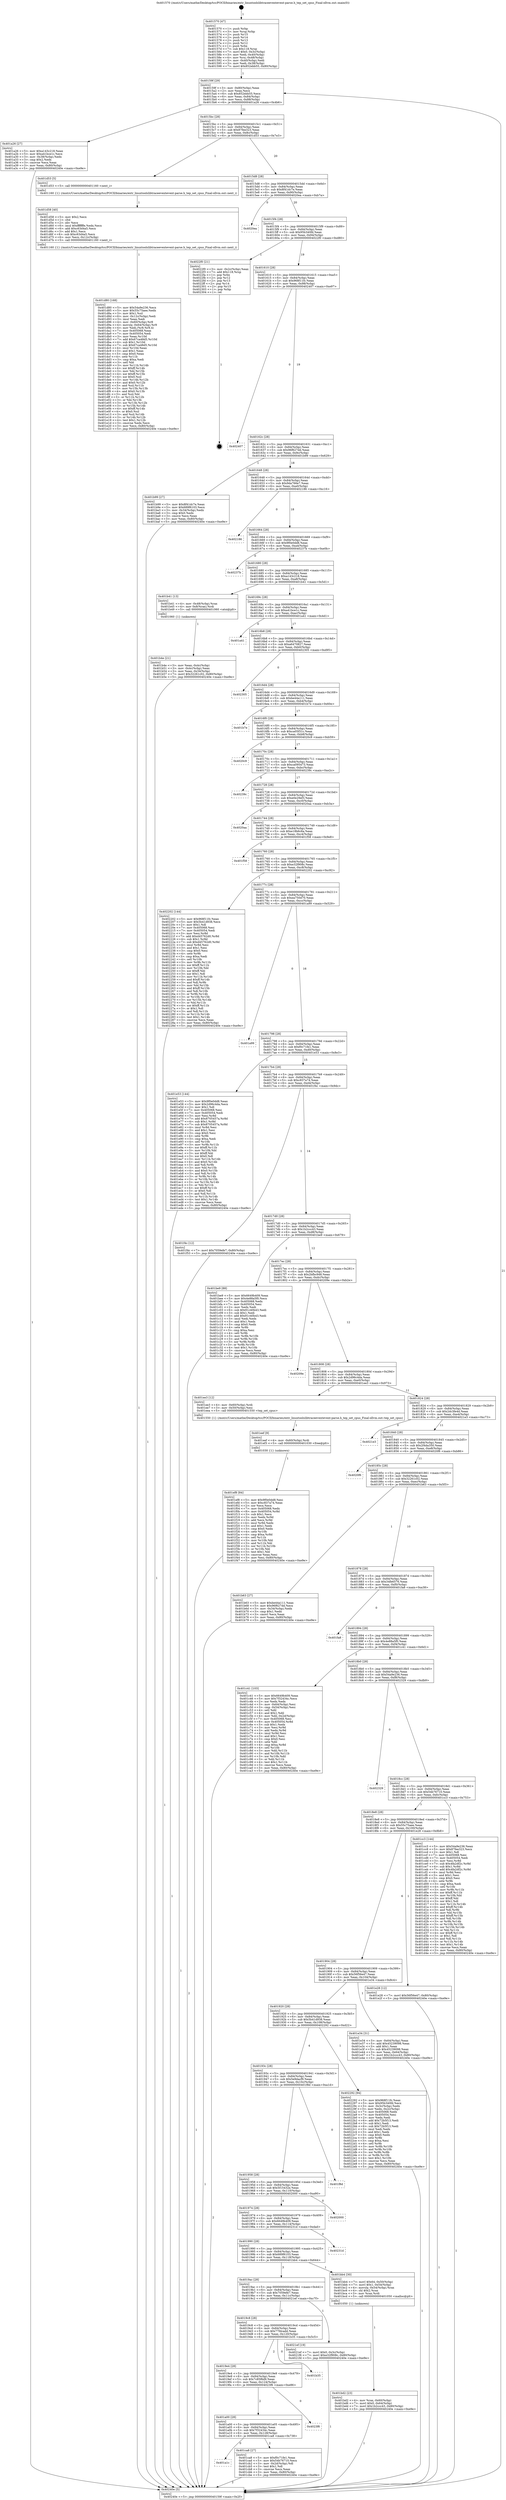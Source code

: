 digraph "0x401570" {
  label = "0x401570 (/mnt/c/Users/mathe/Desktop/tcc/POCII/binaries/extr_linuxtoolslibtraceeventevent-parse.h_tep_set_cpus_Final-ollvm.out::main(0))"
  labelloc = "t"
  node[shape=record]

  Entry [label="",width=0.3,height=0.3,shape=circle,fillcolor=black,style=filled]
  "0x40159f" [label="{
     0x40159f [29]\l
     | [instrs]\l
     &nbsp;&nbsp;0x40159f \<+3\>: mov -0x80(%rbp),%eax\l
     &nbsp;&nbsp;0x4015a2 \<+2\>: mov %eax,%ecx\l
     &nbsp;&nbsp;0x4015a4 \<+6\>: sub $0x852ebb55,%ecx\l
     &nbsp;&nbsp;0x4015aa \<+6\>: mov %eax,-0x84(%rbp)\l
     &nbsp;&nbsp;0x4015b0 \<+6\>: mov %ecx,-0x88(%rbp)\l
     &nbsp;&nbsp;0x4015b6 \<+6\>: je 0000000000401a26 \<main+0x4b6\>\l
  }"]
  "0x401a26" [label="{
     0x401a26 [27]\l
     | [instrs]\l
     &nbsp;&nbsp;0x401a26 \<+5\>: mov $0xa143c218,%eax\l
     &nbsp;&nbsp;0x401a2b \<+5\>: mov $0xa41bce1c,%ecx\l
     &nbsp;&nbsp;0x401a30 \<+3\>: mov -0x38(%rbp),%edx\l
     &nbsp;&nbsp;0x401a33 \<+3\>: cmp $0x2,%edx\l
     &nbsp;&nbsp;0x401a36 \<+3\>: cmovne %ecx,%eax\l
     &nbsp;&nbsp;0x401a39 \<+3\>: mov %eax,-0x80(%rbp)\l
     &nbsp;&nbsp;0x401a3c \<+5\>: jmp 000000000040240e \<main+0xe9e\>\l
  }"]
  "0x4015bc" [label="{
     0x4015bc [28]\l
     | [instrs]\l
     &nbsp;&nbsp;0x4015bc \<+5\>: jmp 00000000004015c1 \<main+0x51\>\l
     &nbsp;&nbsp;0x4015c1 \<+6\>: mov -0x84(%rbp),%eax\l
     &nbsp;&nbsp;0x4015c7 \<+5\>: sub $0x87fee323,%eax\l
     &nbsp;&nbsp;0x4015cc \<+6\>: mov %eax,-0x8c(%rbp)\l
     &nbsp;&nbsp;0x4015d2 \<+6\>: je 0000000000401d53 \<main+0x7e3\>\l
  }"]
  "0x40240e" [label="{
     0x40240e [5]\l
     | [instrs]\l
     &nbsp;&nbsp;0x40240e \<+5\>: jmp 000000000040159f \<main+0x2f\>\l
  }"]
  "0x401570" [label="{
     0x401570 [47]\l
     | [instrs]\l
     &nbsp;&nbsp;0x401570 \<+1\>: push %rbp\l
     &nbsp;&nbsp;0x401571 \<+3\>: mov %rsp,%rbp\l
     &nbsp;&nbsp;0x401574 \<+2\>: push %r15\l
     &nbsp;&nbsp;0x401576 \<+2\>: push %r14\l
     &nbsp;&nbsp;0x401578 \<+2\>: push %r13\l
     &nbsp;&nbsp;0x40157a \<+2\>: push %r12\l
     &nbsp;&nbsp;0x40157c \<+1\>: push %rbx\l
     &nbsp;&nbsp;0x40157d \<+7\>: sub $0x118,%rsp\l
     &nbsp;&nbsp;0x401584 \<+7\>: movl $0x0,-0x3c(%rbp)\l
     &nbsp;&nbsp;0x40158b \<+3\>: mov %edi,-0x40(%rbp)\l
     &nbsp;&nbsp;0x40158e \<+4\>: mov %rsi,-0x48(%rbp)\l
     &nbsp;&nbsp;0x401592 \<+3\>: mov -0x40(%rbp),%edi\l
     &nbsp;&nbsp;0x401595 \<+3\>: mov %edi,-0x38(%rbp)\l
     &nbsp;&nbsp;0x401598 \<+7\>: movl $0x852ebb55,-0x80(%rbp)\l
  }"]
  Exit [label="",width=0.3,height=0.3,shape=circle,fillcolor=black,style=filled,peripheries=2]
  "0x401d53" [label="{
     0x401d53 [5]\l
     | [instrs]\l
     &nbsp;&nbsp;0x401d53 \<+5\>: call 0000000000401160 \<next_i\>\l
     | [calls]\l
     &nbsp;&nbsp;0x401160 \{1\} (/mnt/c/Users/mathe/Desktop/tcc/POCII/binaries/extr_linuxtoolslibtraceeventevent-parse.h_tep_set_cpus_Final-ollvm.out::next_i)\l
  }"]
  "0x4015d8" [label="{
     0x4015d8 [28]\l
     | [instrs]\l
     &nbsp;&nbsp;0x4015d8 \<+5\>: jmp 00000000004015dd \<main+0x6d\>\l
     &nbsp;&nbsp;0x4015dd \<+6\>: mov -0x84(%rbp),%eax\l
     &nbsp;&nbsp;0x4015e3 \<+5\>: sub $0x8f41dc7e,%eax\l
     &nbsp;&nbsp;0x4015e8 \<+6\>: mov %eax,-0x90(%rbp)\l
     &nbsp;&nbsp;0x4015ee \<+6\>: je 00000000004020ea \<main+0xb7a\>\l
  }"]
  "0x401ef8" [label="{
     0x401ef8 [84]\l
     | [instrs]\l
     &nbsp;&nbsp;0x401ef8 \<+5\>: mov $0x9f0e0dd8,%esi\l
     &nbsp;&nbsp;0x401efd \<+5\>: mov $0xc837a74,%eax\l
     &nbsp;&nbsp;0x401f02 \<+2\>: xor %ecx,%ecx\l
     &nbsp;&nbsp;0x401f04 \<+7\>: mov 0x405068,%edx\l
     &nbsp;&nbsp;0x401f0b \<+8\>: mov 0x405054,%r8d\l
     &nbsp;&nbsp;0x401f13 \<+3\>: sub $0x1,%ecx\l
     &nbsp;&nbsp;0x401f16 \<+3\>: mov %edx,%r9d\l
     &nbsp;&nbsp;0x401f19 \<+3\>: add %ecx,%r9d\l
     &nbsp;&nbsp;0x401f1c \<+4\>: imul %r9d,%edx\l
     &nbsp;&nbsp;0x401f20 \<+3\>: and $0x1,%edx\l
     &nbsp;&nbsp;0x401f23 \<+3\>: cmp $0x0,%edx\l
     &nbsp;&nbsp;0x401f26 \<+4\>: sete %r10b\l
     &nbsp;&nbsp;0x401f2a \<+4\>: cmp $0xa,%r8d\l
     &nbsp;&nbsp;0x401f2e \<+4\>: setl %r11b\l
     &nbsp;&nbsp;0x401f32 \<+3\>: mov %r10b,%bl\l
     &nbsp;&nbsp;0x401f35 \<+3\>: and %r11b,%bl\l
     &nbsp;&nbsp;0x401f38 \<+3\>: xor %r11b,%r10b\l
     &nbsp;&nbsp;0x401f3b \<+3\>: or %r10b,%bl\l
     &nbsp;&nbsp;0x401f3e \<+3\>: test $0x1,%bl\l
     &nbsp;&nbsp;0x401f41 \<+3\>: cmovne %eax,%esi\l
     &nbsp;&nbsp;0x401f44 \<+3\>: mov %esi,-0x80(%rbp)\l
     &nbsp;&nbsp;0x401f47 \<+5\>: jmp 000000000040240e \<main+0xe9e\>\l
  }"]
  "0x4020ea" [label="{
     0x4020ea\l
  }", style=dashed]
  "0x4015f4" [label="{
     0x4015f4 [28]\l
     | [instrs]\l
     &nbsp;&nbsp;0x4015f4 \<+5\>: jmp 00000000004015f9 \<main+0x89\>\l
     &nbsp;&nbsp;0x4015f9 \<+6\>: mov -0x84(%rbp),%eax\l
     &nbsp;&nbsp;0x4015ff \<+5\>: sub $0x95b340fd,%eax\l
     &nbsp;&nbsp;0x401604 \<+6\>: mov %eax,-0x94(%rbp)\l
     &nbsp;&nbsp;0x40160a \<+6\>: je 00000000004022f0 \<main+0xd80\>\l
  }"]
  "0x401eef" [label="{
     0x401eef [9]\l
     | [instrs]\l
     &nbsp;&nbsp;0x401eef \<+4\>: mov -0x60(%rbp),%rdi\l
     &nbsp;&nbsp;0x401ef3 \<+5\>: call 0000000000401030 \<free@plt\>\l
     | [calls]\l
     &nbsp;&nbsp;0x401030 \{1\} (unknown)\l
  }"]
  "0x4022f0" [label="{
     0x4022f0 [21]\l
     | [instrs]\l
     &nbsp;&nbsp;0x4022f0 \<+3\>: mov -0x2c(%rbp),%eax\l
     &nbsp;&nbsp;0x4022f3 \<+7\>: add $0x118,%rsp\l
     &nbsp;&nbsp;0x4022fa \<+1\>: pop %rbx\l
     &nbsp;&nbsp;0x4022fb \<+2\>: pop %r12\l
     &nbsp;&nbsp;0x4022fd \<+2\>: pop %r13\l
     &nbsp;&nbsp;0x4022ff \<+2\>: pop %r14\l
     &nbsp;&nbsp;0x402301 \<+2\>: pop %r15\l
     &nbsp;&nbsp;0x402303 \<+1\>: pop %rbp\l
     &nbsp;&nbsp;0x402304 \<+1\>: ret\l
  }"]
  "0x401610" [label="{
     0x401610 [28]\l
     | [instrs]\l
     &nbsp;&nbsp;0x401610 \<+5\>: jmp 0000000000401615 \<main+0xa5\>\l
     &nbsp;&nbsp;0x401615 \<+6\>: mov -0x84(%rbp),%eax\l
     &nbsp;&nbsp;0x40161b \<+5\>: sub $0x968f11fc,%eax\l
     &nbsp;&nbsp;0x401620 \<+6\>: mov %eax,-0x98(%rbp)\l
     &nbsp;&nbsp;0x401626 \<+6\>: je 0000000000402407 \<main+0xe97\>\l
  }"]
  "0x401d80" [label="{
     0x401d80 [168]\l
     | [instrs]\l
     &nbsp;&nbsp;0x401d80 \<+5\>: mov $0x54a9e236,%ecx\l
     &nbsp;&nbsp;0x401d85 \<+5\>: mov $0x55c75aee,%edx\l
     &nbsp;&nbsp;0x401d8a \<+3\>: mov $0x1,%sil\l
     &nbsp;&nbsp;0x401d8d \<+6\>: mov -0x12c(%rbp),%edi\l
     &nbsp;&nbsp;0x401d93 \<+3\>: imul %eax,%edi\l
     &nbsp;&nbsp;0x401d96 \<+4\>: mov -0x60(%rbp),%r8\l
     &nbsp;&nbsp;0x401d9a \<+4\>: movslq -0x64(%rbp),%r9\l
     &nbsp;&nbsp;0x401d9e \<+4\>: mov %edi,(%r8,%r9,4)\l
     &nbsp;&nbsp;0x401da2 \<+7\>: mov 0x405068,%eax\l
     &nbsp;&nbsp;0x401da9 \<+7\>: mov 0x405054,%edi\l
     &nbsp;&nbsp;0x401db0 \<+3\>: mov %eax,%r10d\l
     &nbsp;&nbsp;0x401db3 \<+7\>: add $0x67ca48d5,%r10d\l
     &nbsp;&nbsp;0x401dba \<+4\>: sub $0x1,%r10d\l
     &nbsp;&nbsp;0x401dbe \<+7\>: sub $0x67ca48d5,%r10d\l
     &nbsp;&nbsp;0x401dc5 \<+4\>: imul %r10d,%eax\l
     &nbsp;&nbsp;0x401dc9 \<+3\>: and $0x1,%eax\l
     &nbsp;&nbsp;0x401dcc \<+3\>: cmp $0x0,%eax\l
     &nbsp;&nbsp;0x401dcf \<+4\>: sete %r11b\l
     &nbsp;&nbsp;0x401dd3 \<+3\>: cmp $0xa,%edi\l
     &nbsp;&nbsp;0x401dd6 \<+3\>: setl %bl\l
     &nbsp;&nbsp;0x401dd9 \<+3\>: mov %r11b,%r14b\l
     &nbsp;&nbsp;0x401ddc \<+4\>: xor $0xff,%r14b\l
     &nbsp;&nbsp;0x401de0 \<+3\>: mov %bl,%r15b\l
     &nbsp;&nbsp;0x401de3 \<+4\>: xor $0xff,%r15b\l
     &nbsp;&nbsp;0x401de7 \<+4\>: xor $0x0,%sil\l
     &nbsp;&nbsp;0x401deb \<+3\>: mov %r14b,%r12b\l
     &nbsp;&nbsp;0x401dee \<+4\>: and $0x0,%r12b\l
     &nbsp;&nbsp;0x401df2 \<+3\>: and %sil,%r11b\l
     &nbsp;&nbsp;0x401df5 \<+3\>: mov %r15b,%r13b\l
     &nbsp;&nbsp;0x401df8 \<+4\>: and $0x0,%r13b\l
     &nbsp;&nbsp;0x401dfc \<+3\>: and %sil,%bl\l
     &nbsp;&nbsp;0x401dff \<+3\>: or %r11b,%r12b\l
     &nbsp;&nbsp;0x401e02 \<+3\>: or %bl,%r13b\l
     &nbsp;&nbsp;0x401e05 \<+3\>: xor %r13b,%r12b\l
     &nbsp;&nbsp;0x401e08 \<+3\>: or %r15b,%r14b\l
     &nbsp;&nbsp;0x401e0b \<+4\>: xor $0xff,%r14b\l
     &nbsp;&nbsp;0x401e0f \<+4\>: or $0x0,%sil\l
     &nbsp;&nbsp;0x401e13 \<+3\>: and %sil,%r14b\l
     &nbsp;&nbsp;0x401e16 \<+3\>: or %r14b,%r12b\l
     &nbsp;&nbsp;0x401e19 \<+4\>: test $0x1,%r12b\l
     &nbsp;&nbsp;0x401e1d \<+3\>: cmovne %edx,%ecx\l
     &nbsp;&nbsp;0x401e20 \<+3\>: mov %ecx,-0x80(%rbp)\l
     &nbsp;&nbsp;0x401e23 \<+5\>: jmp 000000000040240e \<main+0xe9e\>\l
  }"]
  "0x402407" [label="{
     0x402407\l
  }", style=dashed]
  "0x40162c" [label="{
     0x40162c [28]\l
     | [instrs]\l
     &nbsp;&nbsp;0x40162c \<+5\>: jmp 0000000000401631 \<main+0xc1\>\l
     &nbsp;&nbsp;0x401631 \<+6\>: mov -0x84(%rbp),%eax\l
     &nbsp;&nbsp;0x401637 \<+5\>: sub $0x96f627dd,%eax\l
     &nbsp;&nbsp;0x40163c \<+6\>: mov %eax,-0x9c(%rbp)\l
     &nbsp;&nbsp;0x401642 \<+6\>: je 0000000000401b99 \<main+0x629\>\l
  }"]
  "0x401d58" [label="{
     0x401d58 [40]\l
     | [instrs]\l
     &nbsp;&nbsp;0x401d58 \<+5\>: mov $0x2,%ecx\l
     &nbsp;&nbsp;0x401d5d \<+1\>: cltd\l
     &nbsp;&nbsp;0x401d5e \<+2\>: idiv %ecx\l
     &nbsp;&nbsp;0x401d60 \<+6\>: imul $0xfffffffe,%edx,%ecx\l
     &nbsp;&nbsp;0x401d66 \<+6\>: add $0xc63d4a5,%ecx\l
     &nbsp;&nbsp;0x401d6c \<+3\>: add $0x1,%ecx\l
     &nbsp;&nbsp;0x401d6f \<+6\>: sub $0xc63d4a5,%ecx\l
     &nbsp;&nbsp;0x401d75 \<+6\>: mov %ecx,-0x12c(%rbp)\l
     &nbsp;&nbsp;0x401d7b \<+5\>: call 0000000000401160 \<next_i\>\l
     | [calls]\l
     &nbsp;&nbsp;0x401160 \{1\} (/mnt/c/Users/mathe/Desktop/tcc/POCII/binaries/extr_linuxtoolslibtraceeventevent-parse.h_tep_set_cpus_Final-ollvm.out::next_i)\l
  }"]
  "0x401b99" [label="{
     0x401b99 [27]\l
     | [instrs]\l
     &nbsp;&nbsp;0x401b99 \<+5\>: mov $0x8f41dc7e,%eax\l
     &nbsp;&nbsp;0x401b9e \<+5\>: mov $0x689f6103,%ecx\l
     &nbsp;&nbsp;0x401ba3 \<+3\>: mov -0x34(%rbp),%edx\l
     &nbsp;&nbsp;0x401ba6 \<+3\>: cmp $0x0,%edx\l
     &nbsp;&nbsp;0x401ba9 \<+3\>: cmove %ecx,%eax\l
     &nbsp;&nbsp;0x401bac \<+3\>: mov %eax,-0x80(%rbp)\l
     &nbsp;&nbsp;0x401baf \<+5\>: jmp 000000000040240e \<main+0xe9e\>\l
  }"]
  "0x401648" [label="{
     0x401648 [28]\l
     | [instrs]\l
     &nbsp;&nbsp;0x401648 \<+5\>: jmp 000000000040164d \<main+0xdd\>\l
     &nbsp;&nbsp;0x40164d \<+6\>: mov -0x84(%rbp),%eax\l
     &nbsp;&nbsp;0x401653 \<+5\>: sub $0x9da766e7,%eax\l
     &nbsp;&nbsp;0x401658 \<+6\>: mov %eax,-0xa0(%rbp)\l
     &nbsp;&nbsp;0x40165e \<+6\>: je 0000000000402186 \<main+0xc16\>\l
  }"]
  "0x401a1c" [label="{
     0x401a1c\l
  }", style=dashed]
  "0x402186" [label="{
     0x402186\l
  }", style=dashed]
  "0x401664" [label="{
     0x401664 [28]\l
     | [instrs]\l
     &nbsp;&nbsp;0x401664 \<+5\>: jmp 0000000000401669 \<main+0xf9\>\l
     &nbsp;&nbsp;0x401669 \<+6\>: mov -0x84(%rbp),%eax\l
     &nbsp;&nbsp;0x40166f \<+5\>: sub $0x9f0e0dd8,%eax\l
     &nbsp;&nbsp;0x401674 \<+6\>: mov %eax,-0xa4(%rbp)\l
     &nbsp;&nbsp;0x40167a \<+6\>: je 000000000040237b \<main+0xe0b\>\l
  }"]
  "0x401ca8" [label="{
     0x401ca8 [27]\l
     | [instrs]\l
     &nbsp;&nbsp;0x401ca8 \<+5\>: mov $0xf0c71fe1,%eax\l
     &nbsp;&nbsp;0x401cad \<+5\>: mov $0x54b76710,%ecx\l
     &nbsp;&nbsp;0x401cb2 \<+3\>: mov -0x2d(%rbp),%dl\l
     &nbsp;&nbsp;0x401cb5 \<+3\>: test $0x1,%dl\l
     &nbsp;&nbsp;0x401cb8 \<+3\>: cmovne %ecx,%eax\l
     &nbsp;&nbsp;0x401cbb \<+3\>: mov %eax,-0x80(%rbp)\l
     &nbsp;&nbsp;0x401cbe \<+5\>: jmp 000000000040240e \<main+0xe9e\>\l
  }"]
  "0x40237b" [label="{
     0x40237b\l
  }", style=dashed]
  "0x401680" [label="{
     0x401680 [28]\l
     | [instrs]\l
     &nbsp;&nbsp;0x401680 \<+5\>: jmp 0000000000401685 \<main+0x115\>\l
     &nbsp;&nbsp;0x401685 \<+6\>: mov -0x84(%rbp),%eax\l
     &nbsp;&nbsp;0x40168b \<+5\>: sub $0xa143c218,%eax\l
     &nbsp;&nbsp;0x401690 \<+6\>: mov %eax,-0xa8(%rbp)\l
     &nbsp;&nbsp;0x401696 \<+6\>: je 0000000000401b41 \<main+0x5d1\>\l
  }"]
  "0x401a00" [label="{
     0x401a00 [28]\l
     | [instrs]\l
     &nbsp;&nbsp;0x401a00 \<+5\>: jmp 0000000000401a05 \<main+0x495\>\l
     &nbsp;&nbsp;0x401a05 \<+6\>: mov -0x84(%rbp),%eax\l
     &nbsp;&nbsp;0x401a0b \<+5\>: sub $0x7f32434c,%eax\l
     &nbsp;&nbsp;0x401a10 \<+6\>: mov %eax,-0x128(%rbp)\l
     &nbsp;&nbsp;0x401a16 \<+6\>: je 0000000000401ca8 \<main+0x738\>\l
  }"]
  "0x401b41" [label="{
     0x401b41 [13]\l
     | [instrs]\l
     &nbsp;&nbsp;0x401b41 \<+4\>: mov -0x48(%rbp),%rax\l
     &nbsp;&nbsp;0x401b45 \<+4\>: mov 0x8(%rax),%rdi\l
     &nbsp;&nbsp;0x401b49 \<+5\>: call 0000000000401060 \<atoi@plt\>\l
     | [calls]\l
     &nbsp;&nbsp;0x401060 \{1\} (unknown)\l
  }"]
  "0x40169c" [label="{
     0x40169c [28]\l
     | [instrs]\l
     &nbsp;&nbsp;0x40169c \<+5\>: jmp 00000000004016a1 \<main+0x131\>\l
     &nbsp;&nbsp;0x4016a1 \<+6\>: mov -0x84(%rbp),%eax\l
     &nbsp;&nbsp;0x4016a7 \<+5\>: sub $0xa41bce1c,%eax\l
     &nbsp;&nbsp;0x4016ac \<+6\>: mov %eax,-0xac(%rbp)\l
     &nbsp;&nbsp;0x4016b2 \<+6\>: je 0000000000401a41 \<main+0x4d1\>\l
  }"]
  "0x401b4e" [label="{
     0x401b4e [21]\l
     | [instrs]\l
     &nbsp;&nbsp;0x401b4e \<+3\>: mov %eax,-0x4c(%rbp)\l
     &nbsp;&nbsp;0x401b51 \<+3\>: mov -0x4c(%rbp),%eax\l
     &nbsp;&nbsp;0x401b54 \<+3\>: mov %eax,-0x34(%rbp)\l
     &nbsp;&nbsp;0x401b57 \<+7\>: movl $0x32261c02,-0x80(%rbp)\l
     &nbsp;&nbsp;0x401b5e \<+5\>: jmp 000000000040240e \<main+0xe9e\>\l
  }"]
  "0x4023f6" [label="{
     0x4023f6\l
  }", style=dashed]
  "0x401a41" [label="{
     0x401a41\l
  }", style=dashed]
  "0x4016b8" [label="{
     0x4016b8 [28]\l
     | [instrs]\l
     &nbsp;&nbsp;0x4016b8 \<+5\>: jmp 00000000004016bd \<main+0x14d\>\l
     &nbsp;&nbsp;0x4016bd \<+6\>: mov -0x84(%rbp),%eax\l
     &nbsp;&nbsp;0x4016c3 \<+5\>: sub $0xa6470827,%eax\l
     &nbsp;&nbsp;0x4016c8 \<+6\>: mov %eax,-0xb0(%rbp)\l
     &nbsp;&nbsp;0x4016ce \<+6\>: je 0000000000402305 \<main+0xd95\>\l
  }"]
  "0x4019e4" [label="{
     0x4019e4 [28]\l
     | [instrs]\l
     &nbsp;&nbsp;0x4019e4 \<+5\>: jmp 00000000004019e9 \<main+0x479\>\l
     &nbsp;&nbsp;0x4019e9 \<+6\>: mov -0x84(%rbp),%eax\l
     &nbsp;&nbsp;0x4019ef \<+5\>: sub $0x7c85f6d9,%eax\l
     &nbsp;&nbsp;0x4019f4 \<+6\>: mov %eax,-0x124(%rbp)\l
     &nbsp;&nbsp;0x4019fa \<+6\>: je 00000000004023f6 \<main+0xe86\>\l
  }"]
  "0x402305" [label="{
     0x402305\l
  }", style=dashed]
  "0x4016d4" [label="{
     0x4016d4 [28]\l
     | [instrs]\l
     &nbsp;&nbsp;0x4016d4 \<+5\>: jmp 00000000004016d9 \<main+0x169\>\l
     &nbsp;&nbsp;0x4016d9 \<+6\>: mov -0x84(%rbp),%eax\l
     &nbsp;&nbsp;0x4016df \<+5\>: sub $0xbe44a111,%eax\l
     &nbsp;&nbsp;0x4016e4 \<+6\>: mov %eax,-0xb4(%rbp)\l
     &nbsp;&nbsp;0x4016ea \<+6\>: je 0000000000401b7e \<main+0x60e\>\l
  }"]
  "0x401b35" [label="{
     0x401b35\l
  }", style=dashed]
  "0x401b7e" [label="{
     0x401b7e\l
  }", style=dashed]
  "0x4016f0" [label="{
     0x4016f0 [28]\l
     | [instrs]\l
     &nbsp;&nbsp;0x4016f0 \<+5\>: jmp 00000000004016f5 \<main+0x185\>\l
     &nbsp;&nbsp;0x4016f5 \<+6\>: mov -0x84(%rbp),%eax\l
     &nbsp;&nbsp;0x4016fb \<+5\>: sub $0xca05f31c,%eax\l
     &nbsp;&nbsp;0x401700 \<+6\>: mov %eax,-0xb8(%rbp)\l
     &nbsp;&nbsp;0x401706 \<+6\>: je 00000000004020c9 \<main+0xb59\>\l
  }"]
  "0x4019c8" [label="{
     0x4019c8 [28]\l
     | [instrs]\l
     &nbsp;&nbsp;0x4019c8 \<+5\>: jmp 00000000004019cd \<main+0x45d\>\l
     &nbsp;&nbsp;0x4019cd \<+6\>: mov -0x84(%rbp),%eax\l
     &nbsp;&nbsp;0x4019d3 \<+5\>: sub $0x77fdcadd,%eax\l
     &nbsp;&nbsp;0x4019d8 \<+6\>: mov %eax,-0x120(%rbp)\l
     &nbsp;&nbsp;0x4019de \<+6\>: je 0000000000401b35 \<main+0x5c5\>\l
  }"]
  "0x4020c9" [label="{
     0x4020c9\l
  }", style=dashed]
  "0x40170c" [label="{
     0x40170c [28]\l
     | [instrs]\l
     &nbsp;&nbsp;0x40170c \<+5\>: jmp 0000000000401711 \<main+0x1a1\>\l
     &nbsp;&nbsp;0x401711 \<+6\>: mov -0x84(%rbp),%eax\l
     &nbsp;&nbsp;0x401717 \<+5\>: sub $0xca095473,%eax\l
     &nbsp;&nbsp;0x40171c \<+6\>: mov %eax,-0xbc(%rbp)\l
     &nbsp;&nbsp;0x401722 \<+6\>: je 000000000040239c \<main+0xe2c\>\l
  }"]
  "0x4021ef" [label="{
     0x4021ef [19]\l
     | [instrs]\l
     &nbsp;&nbsp;0x4021ef \<+7\>: movl $0x0,-0x3c(%rbp)\l
     &nbsp;&nbsp;0x4021f6 \<+7\>: movl $0xe32f908c,-0x80(%rbp)\l
     &nbsp;&nbsp;0x4021fd \<+5\>: jmp 000000000040240e \<main+0xe9e\>\l
  }"]
  "0x40239c" [label="{
     0x40239c\l
  }", style=dashed]
  "0x401728" [label="{
     0x401728 [28]\l
     | [instrs]\l
     &nbsp;&nbsp;0x401728 \<+5\>: jmp 000000000040172d \<main+0x1bd\>\l
     &nbsp;&nbsp;0x40172d \<+6\>: mov -0x84(%rbp),%eax\l
     &nbsp;&nbsp;0x401733 \<+5\>: sub $0xe0e29ef3,%eax\l
     &nbsp;&nbsp;0x401738 \<+6\>: mov %eax,-0xc0(%rbp)\l
     &nbsp;&nbsp;0x40173e \<+6\>: je 00000000004020aa \<main+0xb3a\>\l
  }"]
  "0x401bd2" [label="{
     0x401bd2 [23]\l
     | [instrs]\l
     &nbsp;&nbsp;0x401bd2 \<+4\>: mov %rax,-0x60(%rbp)\l
     &nbsp;&nbsp;0x401bd6 \<+7\>: movl $0x0,-0x64(%rbp)\l
     &nbsp;&nbsp;0x401bdd \<+7\>: movl $0x1b2ccc43,-0x80(%rbp)\l
     &nbsp;&nbsp;0x401be4 \<+5\>: jmp 000000000040240e \<main+0xe9e\>\l
  }"]
  "0x4020aa" [label="{
     0x4020aa\l
  }", style=dashed]
  "0x401744" [label="{
     0x401744 [28]\l
     | [instrs]\l
     &nbsp;&nbsp;0x401744 \<+5\>: jmp 0000000000401749 \<main+0x1d9\>\l
     &nbsp;&nbsp;0x401749 \<+6\>: mov -0x84(%rbp),%eax\l
     &nbsp;&nbsp;0x40174f \<+5\>: sub $0xe18b6c6a,%eax\l
     &nbsp;&nbsp;0x401754 \<+6\>: mov %eax,-0xc4(%rbp)\l
     &nbsp;&nbsp;0x40175a \<+6\>: je 0000000000401f58 \<main+0x9e8\>\l
  }"]
  "0x4019ac" [label="{
     0x4019ac [28]\l
     | [instrs]\l
     &nbsp;&nbsp;0x4019ac \<+5\>: jmp 00000000004019b1 \<main+0x441\>\l
     &nbsp;&nbsp;0x4019b1 \<+6\>: mov -0x84(%rbp),%eax\l
     &nbsp;&nbsp;0x4019b7 \<+5\>: sub $0x7059efe7,%eax\l
     &nbsp;&nbsp;0x4019bc \<+6\>: mov %eax,-0x11c(%rbp)\l
     &nbsp;&nbsp;0x4019c2 \<+6\>: je 00000000004021ef \<main+0xc7f\>\l
  }"]
  "0x401f58" [label="{
     0x401f58\l
  }", style=dashed]
  "0x401760" [label="{
     0x401760 [28]\l
     | [instrs]\l
     &nbsp;&nbsp;0x401760 \<+5\>: jmp 0000000000401765 \<main+0x1f5\>\l
     &nbsp;&nbsp;0x401765 \<+6\>: mov -0x84(%rbp),%eax\l
     &nbsp;&nbsp;0x40176b \<+5\>: sub $0xe32f908c,%eax\l
     &nbsp;&nbsp;0x401770 \<+6\>: mov %eax,-0xc8(%rbp)\l
     &nbsp;&nbsp;0x401776 \<+6\>: je 0000000000402202 \<main+0xc92\>\l
  }"]
  "0x401bb4" [label="{
     0x401bb4 [30]\l
     | [instrs]\l
     &nbsp;&nbsp;0x401bb4 \<+7\>: movl $0x64,-0x50(%rbp)\l
     &nbsp;&nbsp;0x401bbb \<+7\>: movl $0x1,-0x54(%rbp)\l
     &nbsp;&nbsp;0x401bc2 \<+4\>: movslq -0x54(%rbp),%rax\l
     &nbsp;&nbsp;0x401bc6 \<+4\>: shl $0x2,%rax\l
     &nbsp;&nbsp;0x401bca \<+3\>: mov %rax,%rdi\l
     &nbsp;&nbsp;0x401bcd \<+5\>: call 0000000000401050 \<malloc@plt\>\l
     | [calls]\l
     &nbsp;&nbsp;0x401050 \{1\} (unknown)\l
  }"]
  "0x402202" [label="{
     0x402202 [144]\l
     | [instrs]\l
     &nbsp;&nbsp;0x402202 \<+5\>: mov $0x968f11fc,%eax\l
     &nbsp;&nbsp;0x402207 \<+5\>: mov $0x5b41d938,%ecx\l
     &nbsp;&nbsp;0x40220c \<+2\>: mov $0x1,%dl\l
     &nbsp;&nbsp;0x40220e \<+7\>: mov 0x405068,%esi\l
     &nbsp;&nbsp;0x402215 \<+7\>: mov 0x405054,%edi\l
     &nbsp;&nbsp;0x40221c \<+3\>: mov %esi,%r8d\l
     &nbsp;&nbsp;0x40221f \<+7\>: add $0xd45762d0,%r8d\l
     &nbsp;&nbsp;0x402226 \<+4\>: sub $0x1,%r8d\l
     &nbsp;&nbsp;0x40222a \<+7\>: sub $0xd45762d0,%r8d\l
     &nbsp;&nbsp;0x402231 \<+4\>: imul %r8d,%esi\l
     &nbsp;&nbsp;0x402235 \<+3\>: and $0x1,%esi\l
     &nbsp;&nbsp;0x402238 \<+3\>: cmp $0x0,%esi\l
     &nbsp;&nbsp;0x40223b \<+4\>: sete %r9b\l
     &nbsp;&nbsp;0x40223f \<+3\>: cmp $0xa,%edi\l
     &nbsp;&nbsp;0x402242 \<+4\>: setl %r10b\l
     &nbsp;&nbsp;0x402246 \<+3\>: mov %r9b,%r11b\l
     &nbsp;&nbsp;0x402249 \<+4\>: xor $0xff,%r11b\l
     &nbsp;&nbsp;0x40224d \<+3\>: mov %r10b,%bl\l
     &nbsp;&nbsp;0x402250 \<+3\>: xor $0xff,%bl\l
     &nbsp;&nbsp;0x402253 \<+3\>: xor $0x1,%dl\l
     &nbsp;&nbsp;0x402256 \<+3\>: mov %r11b,%r14b\l
     &nbsp;&nbsp;0x402259 \<+4\>: and $0xff,%r14b\l
     &nbsp;&nbsp;0x40225d \<+3\>: and %dl,%r9b\l
     &nbsp;&nbsp;0x402260 \<+3\>: mov %bl,%r15b\l
     &nbsp;&nbsp;0x402263 \<+4\>: and $0xff,%r15b\l
     &nbsp;&nbsp;0x402267 \<+3\>: and %dl,%r10b\l
     &nbsp;&nbsp;0x40226a \<+3\>: or %r9b,%r14b\l
     &nbsp;&nbsp;0x40226d \<+3\>: or %r10b,%r15b\l
     &nbsp;&nbsp;0x402270 \<+3\>: xor %r15b,%r14b\l
     &nbsp;&nbsp;0x402273 \<+3\>: or %bl,%r11b\l
     &nbsp;&nbsp;0x402276 \<+4\>: xor $0xff,%r11b\l
     &nbsp;&nbsp;0x40227a \<+3\>: or $0x1,%dl\l
     &nbsp;&nbsp;0x40227d \<+3\>: and %dl,%r11b\l
     &nbsp;&nbsp;0x402280 \<+3\>: or %r11b,%r14b\l
     &nbsp;&nbsp;0x402283 \<+4\>: test $0x1,%r14b\l
     &nbsp;&nbsp;0x402287 \<+3\>: cmovne %ecx,%eax\l
     &nbsp;&nbsp;0x40228a \<+3\>: mov %eax,-0x80(%rbp)\l
     &nbsp;&nbsp;0x40228d \<+5\>: jmp 000000000040240e \<main+0xe9e\>\l
  }"]
  "0x40177c" [label="{
     0x40177c [28]\l
     | [instrs]\l
     &nbsp;&nbsp;0x40177c \<+5\>: jmp 0000000000401781 \<main+0x211\>\l
     &nbsp;&nbsp;0x401781 \<+6\>: mov -0x84(%rbp),%eax\l
     &nbsp;&nbsp;0x401787 \<+5\>: sub $0xea750d70,%eax\l
     &nbsp;&nbsp;0x40178c \<+6\>: mov %eax,-0xcc(%rbp)\l
     &nbsp;&nbsp;0x401792 \<+6\>: je 0000000000401a99 \<main+0x529\>\l
  }"]
  "0x401990" [label="{
     0x401990 [28]\l
     | [instrs]\l
     &nbsp;&nbsp;0x401990 \<+5\>: jmp 0000000000401995 \<main+0x425\>\l
     &nbsp;&nbsp;0x401995 \<+6\>: mov -0x84(%rbp),%eax\l
     &nbsp;&nbsp;0x40199b \<+5\>: sub $0x689f6103,%eax\l
     &nbsp;&nbsp;0x4019a0 \<+6\>: mov %eax,-0x118(%rbp)\l
     &nbsp;&nbsp;0x4019a6 \<+6\>: je 0000000000401bb4 \<main+0x644\>\l
  }"]
  "0x401a99" [label="{
     0x401a99\l
  }", style=dashed]
  "0x401798" [label="{
     0x401798 [28]\l
     | [instrs]\l
     &nbsp;&nbsp;0x401798 \<+5\>: jmp 000000000040179d \<main+0x22d\>\l
     &nbsp;&nbsp;0x40179d \<+6\>: mov -0x84(%rbp),%eax\l
     &nbsp;&nbsp;0x4017a3 \<+5\>: sub $0xf0c71fe1,%eax\l
     &nbsp;&nbsp;0x4017a8 \<+6\>: mov %eax,-0xd0(%rbp)\l
     &nbsp;&nbsp;0x4017ae \<+6\>: je 0000000000401e53 \<main+0x8e3\>\l
  }"]
  "0x40231d" [label="{
     0x40231d\l
  }", style=dashed]
  "0x401e53" [label="{
     0x401e53 [144]\l
     | [instrs]\l
     &nbsp;&nbsp;0x401e53 \<+5\>: mov $0x9f0e0dd8,%eax\l
     &nbsp;&nbsp;0x401e58 \<+5\>: mov $0x2d96c4da,%ecx\l
     &nbsp;&nbsp;0x401e5d \<+2\>: mov $0x1,%dl\l
     &nbsp;&nbsp;0x401e5f \<+7\>: mov 0x405068,%esi\l
     &nbsp;&nbsp;0x401e66 \<+7\>: mov 0x405054,%edi\l
     &nbsp;&nbsp;0x401e6d \<+3\>: mov %esi,%r8d\l
     &nbsp;&nbsp;0x401e70 \<+7\>: add $0x8705457a,%r8d\l
     &nbsp;&nbsp;0x401e77 \<+4\>: sub $0x1,%r8d\l
     &nbsp;&nbsp;0x401e7b \<+7\>: sub $0x8705457a,%r8d\l
     &nbsp;&nbsp;0x401e82 \<+4\>: imul %r8d,%esi\l
     &nbsp;&nbsp;0x401e86 \<+3\>: and $0x1,%esi\l
     &nbsp;&nbsp;0x401e89 \<+3\>: cmp $0x0,%esi\l
     &nbsp;&nbsp;0x401e8c \<+4\>: sete %r9b\l
     &nbsp;&nbsp;0x401e90 \<+3\>: cmp $0xa,%edi\l
     &nbsp;&nbsp;0x401e93 \<+4\>: setl %r10b\l
     &nbsp;&nbsp;0x401e97 \<+3\>: mov %r9b,%r11b\l
     &nbsp;&nbsp;0x401e9a \<+4\>: xor $0xff,%r11b\l
     &nbsp;&nbsp;0x401e9e \<+3\>: mov %r10b,%bl\l
     &nbsp;&nbsp;0x401ea1 \<+3\>: xor $0xff,%bl\l
     &nbsp;&nbsp;0x401ea4 \<+3\>: xor $0x0,%dl\l
     &nbsp;&nbsp;0x401ea7 \<+3\>: mov %r11b,%r14b\l
     &nbsp;&nbsp;0x401eaa \<+4\>: and $0x0,%r14b\l
     &nbsp;&nbsp;0x401eae \<+3\>: and %dl,%r9b\l
     &nbsp;&nbsp;0x401eb1 \<+3\>: mov %bl,%r15b\l
     &nbsp;&nbsp;0x401eb4 \<+4\>: and $0x0,%r15b\l
     &nbsp;&nbsp;0x401eb8 \<+3\>: and %dl,%r10b\l
     &nbsp;&nbsp;0x401ebb \<+3\>: or %r9b,%r14b\l
     &nbsp;&nbsp;0x401ebe \<+3\>: or %r10b,%r15b\l
     &nbsp;&nbsp;0x401ec1 \<+3\>: xor %r15b,%r14b\l
     &nbsp;&nbsp;0x401ec4 \<+3\>: or %bl,%r11b\l
     &nbsp;&nbsp;0x401ec7 \<+4\>: xor $0xff,%r11b\l
     &nbsp;&nbsp;0x401ecb \<+3\>: or $0x0,%dl\l
     &nbsp;&nbsp;0x401ece \<+3\>: and %dl,%r11b\l
     &nbsp;&nbsp;0x401ed1 \<+3\>: or %r11b,%r14b\l
     &nbsp;&nbsp;0x401ed4 \<+4\>: test $0x1,%r14b\l
     &nbsp;&nbsp;0x401ed8 \<+3\>: cmovne %ecx,%eax\l
     &nbsp;&nbsp;0x401edb \<+3\>: mov %eax,-0x80(%rbp)\l
     &nbsp;&nbsp;0x401ede \<+5\>: jmp 000000000040240e \<main+0xe9e\>\l
  }"]
  "0x4017b4" [label="{
     0x4017b4 [28]\l
     | [instrs]\l
     &nbsp;&nbsp;0x4017b4 \<+5\>: jmp 00000000004017b9 \<main+0x249\>\l
     &nbsp;&nbsp;0x4017b9 \<+6\>: mov -0x84(%rbp),%eax\l
     &nbsp;&nbsp;0x4017bf \<+5\>: sub $0xc837a74,%eax\l
     &nbsp;&nbsp;0x4017c4 \<+6\>: mov %eax,-0xd4(%rbp)\l
     &nbsp;&nbsp;0x4017ca \<+6\>: je 0000000000401f4c \<main+0x9dc\>\l
  }"]
  "0x401974" [label="{
     0x401974 [28]\l
     | [instrs]\l
     &nbsp;&nbsp;0x401974 \<+5\>: jmp 0000000000401979 \<main+0x409\>\l
     &nbsp;&nbsp;0x401979 \<+6\>: mov -0x84(%rbp),%eax\l
     &nbsp;&nbsp;0x40197f \<+5\>: sub $0x6649b409,%eax\l
     &nbsp;&nbsp;0x401984 \<+6\>: mov %eax,-0x114(%rbp)\l
     &nbsp;&nbsp;0x40198a \<+6\>: je 000000000040231d \<main+0xdad\>\l
  }"]
  "0x401f4c" [label="{
     0x401f4c [12]\l
     | [instrs]\l
     &nbsp;&nbsp;0x401f4c \<+7\>: movl $0x7059efe7,-0x80(%rbp)\l
     &nbsp;&nbsp;0x401f53 \<+5\>: jmp 000000000040240e \<main+0xe9e\>\l
  }"]
  "0x4017d0" [label="{
     0x4017d0 [28]\l
     | [instrs]\l
     &nbsp;&nbsp;0x4017d0 \<+5\>: jmp 00000000004017d5 \<main+0x265\>\l
     &nbsp;&nbsp;0x4017d5 \<+6\>: mov -0x84(%rbp),%eax\l
     &nbsp;&nbsp;0x4017db \<+5\>: sub $0x1b2ccc43,%eax\l
     &nbsp;&nbsp;0x4017e0 \<+6\>: mov %eax,-0xd8(%rbp)\l
     &nbsp;&nbsp;0x4017e6 \<+6\>: je 0000000000401be9 \<main+0x679\>\l
  }"]
  "0x402000" [label="{
     0x402000\l
  }", style=dashed]
  "0x401be9" [label="{
     0x401be9 [88]\l
     | [instrs]\l
     &nbsp;&nbsp;0x401be9 \<+5\>: mov $0x6649b409,%eax\l
     &nbsp;&nbsp;0x401bee \<+5\>: mov $0x4e88a5f0,%ecx\l
     &nbsp;&nbsp;0x401bf3 \<+7\>: mov 0x405068,%edx\l
     &nbsp;&nbsp;0x401bfa \<+7\>: mov 0x405054,%esi\l
     &nbsp;&nbsp;0x401c01 \<+2\>: mov %edx,%edi\l
     &nbsp;&nbsp;0x401c03 \<+6\>: sub $0x91c40b43,%edi\l
     &nbsp;&nbsp;0x401c09 \<+3\>: sub $0x1,%edi\l
     &nbsp;&nbsp;0x401c0c \<+6\>: add $0x91c40b43,%edi\l
     &nbsp;&nbsp;0x401c12 \<+3\>: imul %edi,%edx\l
     &nbsp;&nbsp;0x401c15 \<+3\>: and $0x1,%edx\l
     &nbsp;&nbsp;0x401c18 \<+3\>: cmp $0x0,%edx\l
     &nbsp;&nbsp;0x401c1b \<+4\>: sete %r8b\l
     &nbsp;&nbsp;0x401c1f \<+3\>: cmp $0xa,%esi\l
     &nbsp;&nbsp;0x401c22 \<+4\>: setl %r9b\l
     &nbsp;&nbsp;0x401c26 \<+3\>: mov %r8b,%r10b\l
     &nbsp;&nbsp;0x401c29 \<+3\>: and %r9b,%r10b\l
     &nbsp;&nbsp;0x401c2c \<+3\>: xor %r9b,%r8b\l
     &nbsp;&nbsp;0x401c2f \<+3\>: or %r8b,%r10b\l
     &nbsp;&nbsp;0x401c32 \<+4\>: test $0x1,%r10b\l
     &nbsp;&nbsp;0x401c36 \<+3\>: cmovne %ecx,%eax\l
     &nbsp;&nbsp;0x401c39 \<+3\>: mov %eax,-0x80(%rbp)\l
     &nbsp;&nbsp;0x401c3c \<+5\>: jmp 000000000040240e \<main+0xe9e\>\l
  }"]
  "0x4017ec" [label="{
     0x4017ec [28]\l
     | [instrs]\l
     &nbsp;&nbsp;0x4017ec \<+5\>: jmp 00000000004017f1 \<main+0x281\>\l
     &nbsp;&nbsp;0x4017f1 \<+6\>: mov -0x84(%rbp),%eax\l
     &nbsp;&nbsp;0x4017f7 \<+5\>: sub $0x2bfbc948,%eax\l
     &nbsp;&nbsp;0x4017fc \<+6\>: mov %eax,-0xdc(%rbp)\l
     &nbsp;&nbsp;0x401802 \<+6\>: je 000000000040209e \<main+0xb2e\>\l
  }"]
  "0x401958" [label="{
     0x401958 [28]\l
     | [instrs]\l
     &nbsp;&nbsp;0x401958 \<+5\>: jmp 000000000040195d \<main+0x3ed\>\l
     &nbsp;&nbsp;0x40195d \<+6\>: mov -0x84(%rbp),%eax\l
     &nbsp;&nbsp;0x401963 \<+5\>: sub $0x5f15432e,%eax\l
     &nbsp;&nbsp;0x401968 \<+6\>: mov %eax,-0x110(%rbp)\l
     &nbsp;&nbsp;0x40196e \<+6\>: je 0000000000402000 \<main+0xa90\>\l
  }"]
  "0x40209e" [label="{
     0x40209e\l
  }", style=dashed]
  "0x401808" [label="{
     0x401808 [28]\l
     | [instrs]\l
     &nbsp;&nbsp;0x401808 \<+5\>: jmp 000000000040180d \<main+0x29d\>\l
     &nbsp;&nbsp;0x40180d \<+6\>: mov -0x84(%rbp),%eax\l
     &nbsp;&nbsp;0x401813 \<+5\>: sub $0x2d96c4da,%eax\l
     &nbsp;&nbsp;0x401818 \<+6\>: mov %eax,-0xe0(%rbp)\l
     &nbsp;&nbsp;0x40181e \<+6\>: je 0000000000401ee3 \<main+0x973\>\l
  }"]
  "0x401f8d" [label="{
     0x401f8d\l
  }", style=dashed]
  "0x401ee3" [label="{
     0x401ee3 [12]\l
     | [instrs]\l
     &nbsp;&nbsp;0x401ee3 \<+4\>: mov -0x60(%rbp),%rdi\l
     &nbsp;&nbsp;0x401ee7 \<+3\>: mov -0x50(%rbp),%esi\l
     &nbsp;&nbsp;0x401eea \<+5\>: call 0000000000401550 \<tep_set_cpus\>\l
     | [calls]\l
     &nbsp;&nbsp;0x401550 \{1\} (/mnt/c/Users/mathe/Desktop/tcc/POCII/binaries/extr_linuxtoolslibtraceeventevent-parse.h_tep_set_cpus_Final-ollvm.out::tep_set_cpus)\l
  }"]
  "0x401824" [label="{
     0x401824 [28]\l
     | [instrs]\l
     &nbsp;&nbsp;0x401824 \<+5\>: jmp 0000000000401829 \<main+0x2b9\>\l
     &nbsp;&nbsp;0x401829 \<+6\>: mov -0x84(%rbp),%eax\l
     &nbsp;&nbsp;0x40182f \<+5\>: sub $0x2dc3fe4d,%eax\l
     &nbsp;&nbsp;0x401834 \<+6\>: mov %eax,-0xe4(%rbp)\l
     &nbsp;&nbsp;0x40183a \<+6\>: je 00000000004021e3 \<main+0xc73\>\l
  }"]
  "0x40193c" [label="{
     0x40193c [28]\l
     | [instrs]\l
     &nbsp;&nbsp;0x40193c \<+5\>: jmp 0000000000401941 \<main+0x3d1\>\l
     &nbsp;&nbsp;0x401941 \<+6\>: mov -0x84(%rbp),%eax\l
     &nbsp;&nbsp;0x401947 \<+5\>: sub $0x5e9dacf9,%eax\l
     &nbsp;&nbsp;0x40194c \<+6\>: mov %eax,-0x10c(%rbp)\l
     &nbsp;&nbsp;0x401952 \<+6\>: je 0000000000401f8d \<main+0xa1d\>\l
  }"]
  "0x4021e3" [label="{
     0x4021e3\l
  }", style=dashed]
  "0x401840" [label="{
     0x401840 [28]\l
     | [instrs]\l
     &nbsp;&nbsp;0x401840 \<+5\>: jmp 0000000000401845 \<main+0x2d5\>\l
     &nbsp;&nbsp;0x401845 \<+6\>: mov -0x84(%rbp),%eax\l
     &nbsp;&nbsp;0x40184b \<+5\>: sub $0x2f4da350,%eax\l
     &nbsp;&nbsp;0x401850 \<+6\>: mov %eax,-0xe8(%rbp)\l
     &nbsp;&nbsp;0x401856 \<+6\>: je 00000000004020f6 \<main+0xb86\>\l
  }"]
  "0x402292" [label="{
     0x402292 [94]\l
     | [instrs]\l
     &nbsp;&nbsp;0x402292 \<+5\>: mov $0x968f11fc,%eax\l
     &nbsp;&nbsp;0x402297 \<+5\>: mov $0x95b340fd,%ecx\l
     &nbsp;&nbsp;0x40229c \<+3\>: mov -0x3c(%rbp),%edx\l
     &nbsp;&nbsp;0x40229f \<+3\>: mov %edx,-0x2c(%rbp)\l
     &nbsp;&nbsp;0x4022a2 \<+7\>: mov 0x405068,%edx\l
     &nbsp;&nbsp;0x4022a9 \<+7\>: mov 0x405054,%esi\l
     &nbsp;&nbsp;0x4022b0 \<+2\>: mov %edx,%edi\l
     &nbsp;&nbsp;0x4022b2 \<+6\>: add $0x72b5f13,%edi\l
     &nbsp;&nbsp;0x4022b8 \<+3\>: sub $0x1,%edi\l
     &nbsp;&nbsp;0x4022bb \<+6\>: sub $0x72b5f13,%edi\l
     &nbsp;&nbsp;0x4022c1 \<+3\>: imul %edi,%edx\l
     &nbsp;&nbsp;0x4022c4 \<+3\>: and $0x1,%edx\l
     &nbsp;&nbsp;0x4022c7 \<+3\>: cmp $0x0,%edx\l
     &nbsp;&nbsp;0x4022ca \<+4\>: sete %r8b\l
     &nbsp;&nbsp;0x4022ce \<+3\>: cmp $0xa,%esi\l
     &nbsp;&nbsp;0x4022d1 \<+4\>: setl %r9b\l
     &nbsp;&nbsp;0x4022d5 \<+3\>: mov %r8b,%r10b\l
     &nbsp;&nbsp;0x4022d8 \<+3\>: and %r9b,%r10b\l
     &nbsp;&nbsp;0x4022db \<+3\>: xor %r9b,%r8b\l
     &nbsp;&nbsp;0x4022de \<+3\>: or %r8b,%r10b\l
     &nbsp;&nbsp;0x4022e1 \<+4\>: test $0x1,%r10b\l
     &nbsp;&nbsp;0x4022e5 \<+3\>: cmovne %ecx,%eax\l
     &nbsp;&nbsp;0x4022e8 \<+3\>: mov %eax,-0x80(%rbp)\l
     &nbsp;&nbsp;0x4022eb \<+5\>: jmp 000000000040240e \<main+0xe9e\>\l
  }"]
  "0x4020f6" [label="{
     0x4020f6\l
  }", style=dashed]
  "0x40185c" [label="{
     0x40185c [28]\l
     | [instrs]\l
     &nbsp;&nbsp;0x40185c \<+5\>: jmp 0000000000401861 \<main+0x2f1\>\l
     &nbsp;&nbsp;0x401861 \<+6\>: mov -0x84(%rbp),%eax\l
     &nbsp;&nbsp;0x401867 \<+5\>: sub $0x32261c02,%eax\l
     &nbsp;&nbsp;0x40186c \<+6\>: mov %eax,-0xec(%rbp)\l
     &nbsp;&nbsp;0x401872 \<+6\>: je 0000000000401b63 \<main+0x5f3\>\l
  }"]
  "0x401920" [label="{
     0x401920 [28]\l
     | [instrs]\l
     &nbsp;&nbsp;0x401920 \<+5\>: jmp 0000000000401925 \<main+0x3b5\>\l
     &nbsp;&nbsp;0x401925 \<+6\>: mov -0x84(%rbp),%eax\l
     &nbsp;&nbsp;0x40192b \<+5\>: sub $0x5b41d938,%eax\l
     &nbsp;&nbsp;0x401930 \<+6\>: mov %eax,-0x108(%rbp)\l
     &nbsp;&nbsp;0x401936 \<+6\>: je 0000000000402292 \<main+0xd22\>\l
  }"]
  "0x401b63" [label="{
     0x401b63 [27]\l
     | [instrs]\l
     &nbsp;&nbsp;0x401b63 \<+5\>: mov $0xbe44a111,%eax\l
     &nbsp;&nbsp;0x401b68 \<+5\>: mov $0x96f627dd,%ecx\l
     &nbsp;&nbsp;0x401b6d \<+3\>: mov -0x34(%rbp),%edx\l
     &nbsp;&nbsp;0x401b70 \<+3\>: cmp $0x1,%edx\l
     &nbsp;&nbsp;0x401b73 \<+3\>: cmovl %ecx,%eax\l
     &nbsp;&nbsp;0x401b76 \<+3\>: mov %eax,-0x80(%rbp)\l
     &nbsp;&nbsp;0x401b79 \<+5\>: jmp 000000000040240e \<main+0xe9e\>\l
  }"]
  "0x401878" [label="{
     0x401878 [28]\l
     | [instrs]\l
     &nbsp;&nbsp;0x401878 \<+5\>: jmp 000000000040187d \<main+0x30d\>\l
     &nbsp;&nbsp;0x40187d \<+6\>: mov -0x84(%rbp),%eax\l
     &nbsp;&nbsp;0x401883 \<+5\>: sub $0x34fe6576,%eax\l
     &nbsp;&nbsp;0x401888 \<+6\>: mov %eax,-0xf0(%rbp)\l
     &nbsp;&nbsp;0x40188e \<+6\>: je 0000000000401fa8 \<main+0xa38\>\l
  }"]
  "0x401e34" [label="{
     0x401e34 [31]\l
     | [instrs]\l
     &nbsp;&nbsp;0x401e34 \<+3\>: mov -0x64(%rbp),%eax\l
     &nbsp;&nbsp;0x401e37 \<+5\>: add $0x45239098,%eax\l
     &nbsp;&nbsp;0x401e3c \<+3\>: add $0x1,%eax\l
     &nbsp;&nbsp;0x401e3f \<+5\>: sub $0x45239098,%eax\l
     &nbsp;&nbsp;0x401e44 \<+3\>: mov %eax,-0x64(%rbp)\l
     &nbsp;&nbsp;0x401e47 \<+7\>: movl $0x1b2ccc43,-0x80(%rbp)\l
     &nbsp;&nbsp;0x401e4e \<+5\>: jmp 000000000040240e \<main+0xe9e\>\l
  }"]
  "0x401fa8" [label="{
     0x401fa8\l
  }", style=dashed]
  "0x401894" [label="{
     0x401894 [28]\l
     | [instrs]\l
     &nbsp;&nbsp;0x401894 \<+5\>: jmp 0000000000401899 \<main+0x329\>\l
     &nbsp;&nbsp;0x401899 \<+6\>: mov -0x84(%rbp),%eax\l
     &nbsp;&nbsp;0x40189f \<+5\>: sub $0x4e88a5f0,%eax\l
     &nbsp;&nbsp;0x4018a4 \<+6\>: mov %eax,-0xf4(%rbp)\l
     &nbsp;&nbsp;0x4018aa \<+6\>: je 0000000000401c41 \<main+0x6d1\>\l
  }"]
  "0x401904" [label="{
     0x401904 [28]\l
     | [instrs]\l
     &nbsp;&nbsp;0x401904 \<+5\>: jmp 0000000000401909 \<main+0x399\>\l
     &nbsp;&nbsp;0x401909 \<+6\>: mov -0x84(%rbp),%eax\l
     &nbsp;&nbsp;0x40190f \<+5\>: sub $0x56f56e47,%eax\l
     &nbsp;&nbsp;0x401914 \<+6\>: mov %eax,-0x104(%rbp)\l
     &nbsp;&nbsp;0x40191a \<+6\>: je 0000000000401e34 \<main+0x8c4\>\l
  }"]
  "0x401c41" [label="{
     0x401c41 [103]\l
     | [instrs]\l
     &nbsp;&nbsp;0x401c41 \<+5\>: mov $0x6649b409,%eax\l
     &nbsp;&nbsp;0x401c46 \<+5\>: mov $0x7f32434c,%ecx\l
     &nbsp;&nbsp;0x401c4b \<+2\>: xor %edx,%edx\l
     &nbsp;&nbsp;0x401c4d \<+3\>: mov -0x64(%rbp),%esi\l
     &nbsp;&nbsp;0x401c50 \<+3\>: cmp -0x54(%rbp),%esi\l
     &nbsp;&nbsp;0x401c53 \<+4\>: setl %dil\l
     &nbsp;&nbsp;0x401c57 \<+4\>: and $0x1,%dil\l
     &nbsp;&nbsp;0x401c5b \<+4\>: mov %dil,-0x2d(%rbp)\l
     &nbsp;&nbsp;0x401c5f \<+7\>: mov 0x405068,%esi\l
     &nbsp;&nbsp;0x401c66 \<+8\>: mov 0x405054,%r8d\l
     &nbsp;&nbsp;0x401c6e \<+3\>: sub $0x1,%edx\l
     &nbsp;&nbsp;0x401c71 \<+3\>: mov %esi,%r9d\l
     &nbsp;&nbsp;0x401c74 \<+3\>: add %edx,%r9d\l
     &nbsp;&nbsp;0x401c77 \<+4\>: imul %r9d,%esi\l
     &nbsp;&nbsp;0x401c7b \<+3\>: and $0x1,%esi\l
     &nbsp;&nbsp;0x401c7e \<+3\>: cmp $0x0,%esi\l
     &nbsp;&nbsp;0x401c81 \<+4\>: sete %dil\l
     &nbsp;&nbsp;0x401c85 \<+4\>: cmp $0xa,%r8d\l
     &nbsp;&nbsp;0x401c89 \<+4\>: setl %r10b\l
     &nbsp;&nbsp;0x401c8d \<+3\>: mov %dil,%r11b\l
     &nbsp;&nbsp;0x401c90 \<+3\>: and %r10b,%r11b\l
     &nbsp;&nbsp;0x401c93 \<+3\>: xor %r10b,%dil\l
     &nbsp;&nbsp;0x401c96 \<+3\>: or %dil,%r11b\l
     &nbsp;&nbsp;0x401c99 \<+4\>: test $0x1,%r11b\l
     &nbsp;&nbsp;0x401c9d \<+3\>: cmovne %ecx,%eax\l
     &nbsp;&nbsp;0x401ca0 \<+3\>: mov %eax,-0x80(%rbp)\l
     &nbsp;&nbsp;0x401ca3 \<+5\>: jmp 000000000040240e \<main+0xe9e\>\l
  }"]
  "0x4018b0" [label="{
     0x4018b0 [28]\l
     | [instrs]\l
     &nbsp;&nbsp;0x4018b0 \<+5\>: jmp 00000000004018b5 \<main+0x345\>\l
     &nbsp;&nbsp;0x4018b5 \<+6\>: mov -0x84(%rbp),%eax\l
     &nbsp;&nbsp;0x4018bb \<+5\>: sub $0x54a9e236,%eax\l
     &nbsp;&nbsp;0x4018c0 \<+6\>: mov %eax,-0xf8(%rbp)\l
     &nbsp;&nbsp;0x4018c6 \<+6\>: je 0000000000402329 \<main+0xdb9\>\l
  }"]
  "0x401e28" [label="{
     0x401e28 [12]\l
     | [instrs]\l
     &nbsp;&nbsp;0x401e28 \<+7\>: movl $0x56f56e47,-0x80(%rbp)\l
     &nbsp;&nbsp;0x401e2f \<+5\>: jmp 000000000040240e \<main+0xe9e\>\l
  }"]
  "0x402329" [label="{
     0x402329\l
  }", style=dashed]
  "0x4018cc" [label="{
     0x4018cc [28]\l
     | [instrs]\l
     &nbsp;&nbsp;0x4018cc \<+5\>: jmp 00000000004018d1 \<main+0x361\>\l
     &nbsp;&nbsp;0x4018d1 \<+6\>: mov -0x84(%rbp),%eax\l
     &nbsp;&nbsp;0x4018d7 \<+5\>: sub $0x54b76710,%eax\l
     &nbsp;&nbsp;0x4018dc \<+6\>: mov %eax,-0xfc(%rbp)\l
     &nbsp;&nbsp;0x4018e2 \<+6\>: je 0000000000401cc3 \<main+0x753\>\l
  }"]
  "0x4018e8" [label="{
     0x4018e8 [28]\l
     | [instrs]\l
     &nbsp;&nbsp;0x4018e8 \<+5\>: jmp 00000000004018ed \<main+0x37d\>\l
     &nbsp;&nbsp;0x4018ed \<+6\>: mov -0x84(%rbp),%eax\l
     &nbsp;&nbsp;0x4018f3 \<+5\>: sub $0x55c75aee,%eax\l
     &nbsp;&nbsp;0x4018f8 \<+6\>: mov %eax,-0x100(%rbp)\l
     &nbsp;&nbsp;0x4018fe \<+6\>: je 0000000000401e28 \<main+0x8b8\>\l
  }"]
  "0x401cc3" [label="{
     0x401cc3 [144]\l
     | [instrs]\l
     &nbsp;&nbsp;0x401cc3 \<+5\>: mov $0x54a9e236,%eax\l
     &nbsp;&nbsp;0x401cc8 \<+5\>: mov $0x87fee323,%ecx\l
     &nbsp;&nbsp;0x401ccd \<+2\>: mov $0x1,%dl\l
     &nbsp;&nbsp;0x401ccf \<+7\>: mov 0x405068,%esi\l
     &nbsp;&nbsp;0x401cd6 \<+7\>: mov 0x405054,%edi\l
     &nbsp;&nbsp;0x401cdd \<+3\>: mov %esi,%r8d\l
     &nbsp;&nbsp;0x401ce0 \<+7\>: sub $0x4fa2df2c,%r8d\l
     &nbsp;&nbsp;0x401ce7 \<+4\>: sub $0x1,%r8d\l
     &nbsp;&nbsp;0x401ceb \<+7\>: add $0x4fa2df2c,%r8d\l
     &nbsp;&nbsp;0x401cf2 \<+4\>: imul %r8d,%esi\l
     &nbsp;&nbsp;0x401cf6 \<+3\>: and $0x1,%esi\l
     &nbsp;&nbsp;0x401cf9 \<+3\>: cmp $0x0,%esi\l
     &nbsp;&nbsp;0x401cfc \<+4\>: sete %r9b\l
     &nbsp;&nbsp;0x401d00 \<+3\>: cmp $0xa,%edi\l
     &nbsp;&nbsp;0x401d03 \<+4\>: setl %r10b\l
     &nbsp;&nbsp;0x401d07 \<+3\>: mov %r9b,%r11b\l
     &nbsp;&nbsp;0x401d0a \<+4\>: xor $0xff,%r11b\l
     &nbsp;&nbsp;0x401d0e \<+3\>: mov %r10b,%bl\l
     &nbsp;&nbsp;0x401d11 \<+3\>: xor $0xff,%bl\l
     &nbsp;&nbsp;0x401d14 \<+3\>: xor $0x1,%dl\l
     &nbsp;&nbsp;0x401d17 \<+3\>: mov %r11b,%r14b\l
     &nbsp;&nbsp;0x401d1a \<+4\>: and $0xff,%r14b\l
     &nbsp;&nbsp;0x401d1e \<+3\>: and %dl,%r9b\l
     &nbsp;&nbsp;0x401d21 \<+3\>: mov %bl,%r15b\l
     &nbsp;&nbsp;0x401d24 \<+4\>: and $0xff,%r15b\l
     &nbsp;&nbsp;0x401d28 \<+3\>: and %dl,%r10b\l
     &nbsp;&nbsp;0x401d2b \<+3\>: or %r9b,%r14b\l
     &nbsp;&nbsp;0x401d2e \<+3\>: or %r10b,%r15b\l
     &nbsp;&nbsp;0x401d31 \<+3\>: xor %r15b,%r14b\l
     &nbsp;&nbsp;0x401d34 \<+3\>: or %bl,%r11b\l
     &nbsp;&nbsp;0x401d37 \<+4\>: xor $0xff,%r11b\l
     &nbsp;&nbsp;0x401d3b \<+3\>: or $0x1,%dl\l
     &nbsp;&nbsp;0x401d3e \<+3\>: and %dl,%r11b\l
     &nbsp;&nbsp;0x401d41 \<+3\>: or %r11b,%r14b\l
     &nbsp;&nbsp;0x401d44 \<+4\>: test $0x1,%r14b\l
     &nbsp;&nbsp;0x401d48 \<+3\>: cmovne %ecx,%eax\l
     &nbsp;&nbsp;0x401d4b \<+3\>: mov %eax,-0x80(%rbp)\l
     &nbsp;&nbsp;0x401d4e \<+5\>: jmp 000000000040240e \<main+0xe9e\>\l
  }"]
  Entry -> "0x401570" [label=" 1"]
  "0x40159f" -> "0x401a26" [label=" 1"]
  "0x40159f" -> "0x4015bc" [label=" 21"]
  "0x401a26" -> "0x40240e" [label=" 1"]
  "0x401570" -> "0x40159f" [label=" 1"]
  "0x40240e" -> "0x40159f" [label=" 21"]
  "0x4022f0" -> Exit [label=" 1"]
  "0x4015bc" -> "0x401d53" [label=" 1"]
  "0x4015bc" -> "0x4015d8" [label=" 20"]
  "0x402292" -> "0x40240e" [label=" 1"]
  "0x4015d8" -> "0x4020ea" [label=" 0"]
  "0x4015d8" -> "0x4015f4" [label=" 20"]
  "0x402202" -> "0x40240e" [label=" 1"]
  "0x4015f4" -> "0x4022f0" [label=" 1"]
  "0x4015f4" -> "0x401610" [label=" 19"]
  "0x4021ef" -> "0x40240e" [label=" 1"]
  "0x401610" -> "0x402407" [label=" 0"]
  "0x401610" -> "0x40162c" [label=" 19"]
  "0x401f4c" -> "0x40240e" [label=" 1"]
  "0x40162c" -> "0x401b99" [label=" 1"]
  "0x40162c" -> "0x401648" [label=" 18"]
  "0x401ef8" -> "0x40240e" [label=" 1"]
  "0x401648" -> "0x402186" [label=" 0"]
  "0x401648" -> "0x401664" [label=" 18"]
  "0x401eef" -> "0x401ef8" [label=" 1"]
  "0x401664" -> "0x40237b" [label=" 0"]
  "0x401664" -> "0x401680" [label=" 18"]
  "0x401ee3" -> "0x401eef" [label=" 1"]
  "0x401680" -> "0x401b41" [label=" 1"]
  "0x401680" -> "0x40169c" [label=" 17"]
  "0x401b41" -> "0x401b4e" [label=" 1"]
  "0x401b4e" -> "0x40240e" [label=" 1"]
  "0x401e34" -> "0x40240e" [label=" 1"]
  "0x40169c" -> "0x401a41" [label=" 0"]
  "0x40169c" -> "0x4016b8" [label=" 17"]
  "0x401e28" -> "0x40240e" [label=" 1"]
  "0x4016b8" -> "0x402305" [label=" 0"]
  "0x4016b8" -> "0x4016d4" [label=" 17"]
  "0x401d58" -> "0x401d80" [label=" 1"]
  "0x4016d4" -> "0x401b7e" [label=" 0"]
  "0x4016d4" -> "0x4016f0" [label=" 17"]
  "0x401d53" -> "0x401d58" [label=" 1"]
  "0x4016f0" -> "0x4020c9" [label=" 0"]
  "0x4016f0" -> "0x40170c" [label=" 17"]
  "0x401ca8" -> "0x40240e" [label=" 2"]
  "0x40170c" -> "0x40239c" [label=" 0"]
  "0x40170c" -> "0x401728" [label=" 17"]
  "0x401a00" -> "0x401a1c" [label=" 0"]
  "0x401728" -> "0x4020aa" [label=" 0"]
  "0x401728" -> "0x401744" [label=" 17"]
  "0x401e53" -> "0x40240e" [label=" 1"]
  "0x401744" -> "0x401f58" [label=" 0"]
  "0x401744" -> "0x401760" [label=" 17"]
  "0x4019e4" -> "0x401a00" [label=" 2"]
  "0x401760" -> "0x402202" [label=" 1"]
  "0x401760" -> "0x40177c" [label=" 16"]
  "0x4019e4" -> "0x4023f6" [label=" 0"]
  "0x40177c" -> "0x401a99" [label=" 0"]
  "0x40177c" -> "0x401798" [label=" 16"]
  "0x4019c8" -> "0x4019e4" [label=" 2"]
  "0x401798" -> "0x401e53" [label=" 1"]
  "0x401798" -> "0x4017b4" [label=" 15"]
  "0x4019c8" -> "0x401b35" [label=" 0"]
  "0x4017b4" -> "0x401f4c" [label=" 1"]
  "0x4017b4" -> "0x4017d0" [label=" 14"]
  "0x4019ac" -> "0x4019c8" [label=" 2"]
  "0x4017d0" -> "0x401be9" [label=" 2"]
  "0x4017d0" -> "0x4017ec" [label=" 12"]
  "0x4019ac" -> "0x4021ef" [label=" 1"]
  "0x4017ec" -> "0x40209e" [label=" 0"]
  "0x4017ec" -> "0x401808" [label=" 12"]
  "0x401c41" -> "0x40240e" [label=" 2"]
  "0x401808" -> "0x401ee3" [label=" 1"]
  "0x401808" -> "0x401824" [label=" 11"]
  "0x401be9" -> "0x40240e" [label=" 2"]
  "0x401824" -> "0x4021e3" [label=" 0"]
  "0x401824" -> "0x401840" [label=" 11"]
  "0x401bb4" -> "0x401bd2" [label=" 1"]
  "0x401840" -> "0x4020f6" [label=" 0"]
  "0x401840" -> "0x40185c" [label=" 11"]
  "0x401990" -> "0x4019ac" [label=" 3"]
  "0x40185c" -> "0x401b63" [label=" 1"]
  "0x40185c" -> "0x401878" [label=" 10"]
  "0x401b63" -> "0x40240e" [label=" 1"]
  "0x401b99" -> "0x40240e" [label=" 1"]
  "0x401d80" -> "0x40240e" [label=" 1"]
  "0x401878" -> "0x401fa8" [label=" 0"]
  "0x401878" -> "0x401894" [label=" 10"]
  "0x401974" -> "0x401990" [label=" 4"]
  "0x401894" -> "0x401c41" [label=" 2"]
  "0x401894" -> "0x4018b0" [label=" 8"]
  "0x401cc3" -> "0x40240e" [label=" 1"]
  "0x4018b0" -> "0x402329" [label=" 0"]
  "0x4018b0" -> "0x4018cc" [label=" 8"]
  "0x401958" -> "0x401974" [label=" 4"]
  "0x4018cc" -> "0x401cc3" [label=" 1"]
  "0x4018cc" -> "0x4018e8" [label=" 7"]
  "0x401958" -> "0x402000" [label=" 0"]
  "0x4018e8" -> "0x401e28" [label=" 1"]
  "0x4018e8" -> "0x401904" [label=" 6"]
  "0x401974" -> "0x40231d" [label=" 0"]
  "0x401904" -> "0x401e34" [label=" 1"]
  "0x401904" -> "0x401920" [label=" 5"]
  "0x401990" -> "0x401bb4" [label=" 1"]
  "0x401920" -> "0x402292" [label=" 1"]
  "0x401920" -> "0x40193c" [label=" 4"]
  "0x401bd2" -> "0x40240e" [label=" 1"]
  "0x40193c" -> "0x401f8d" [label=" 0"]
  "0x40193c" -> "0x401958" [label=" 4"]
  "0x401a00" -> "0x401ca8" [label=" 2"]
}

